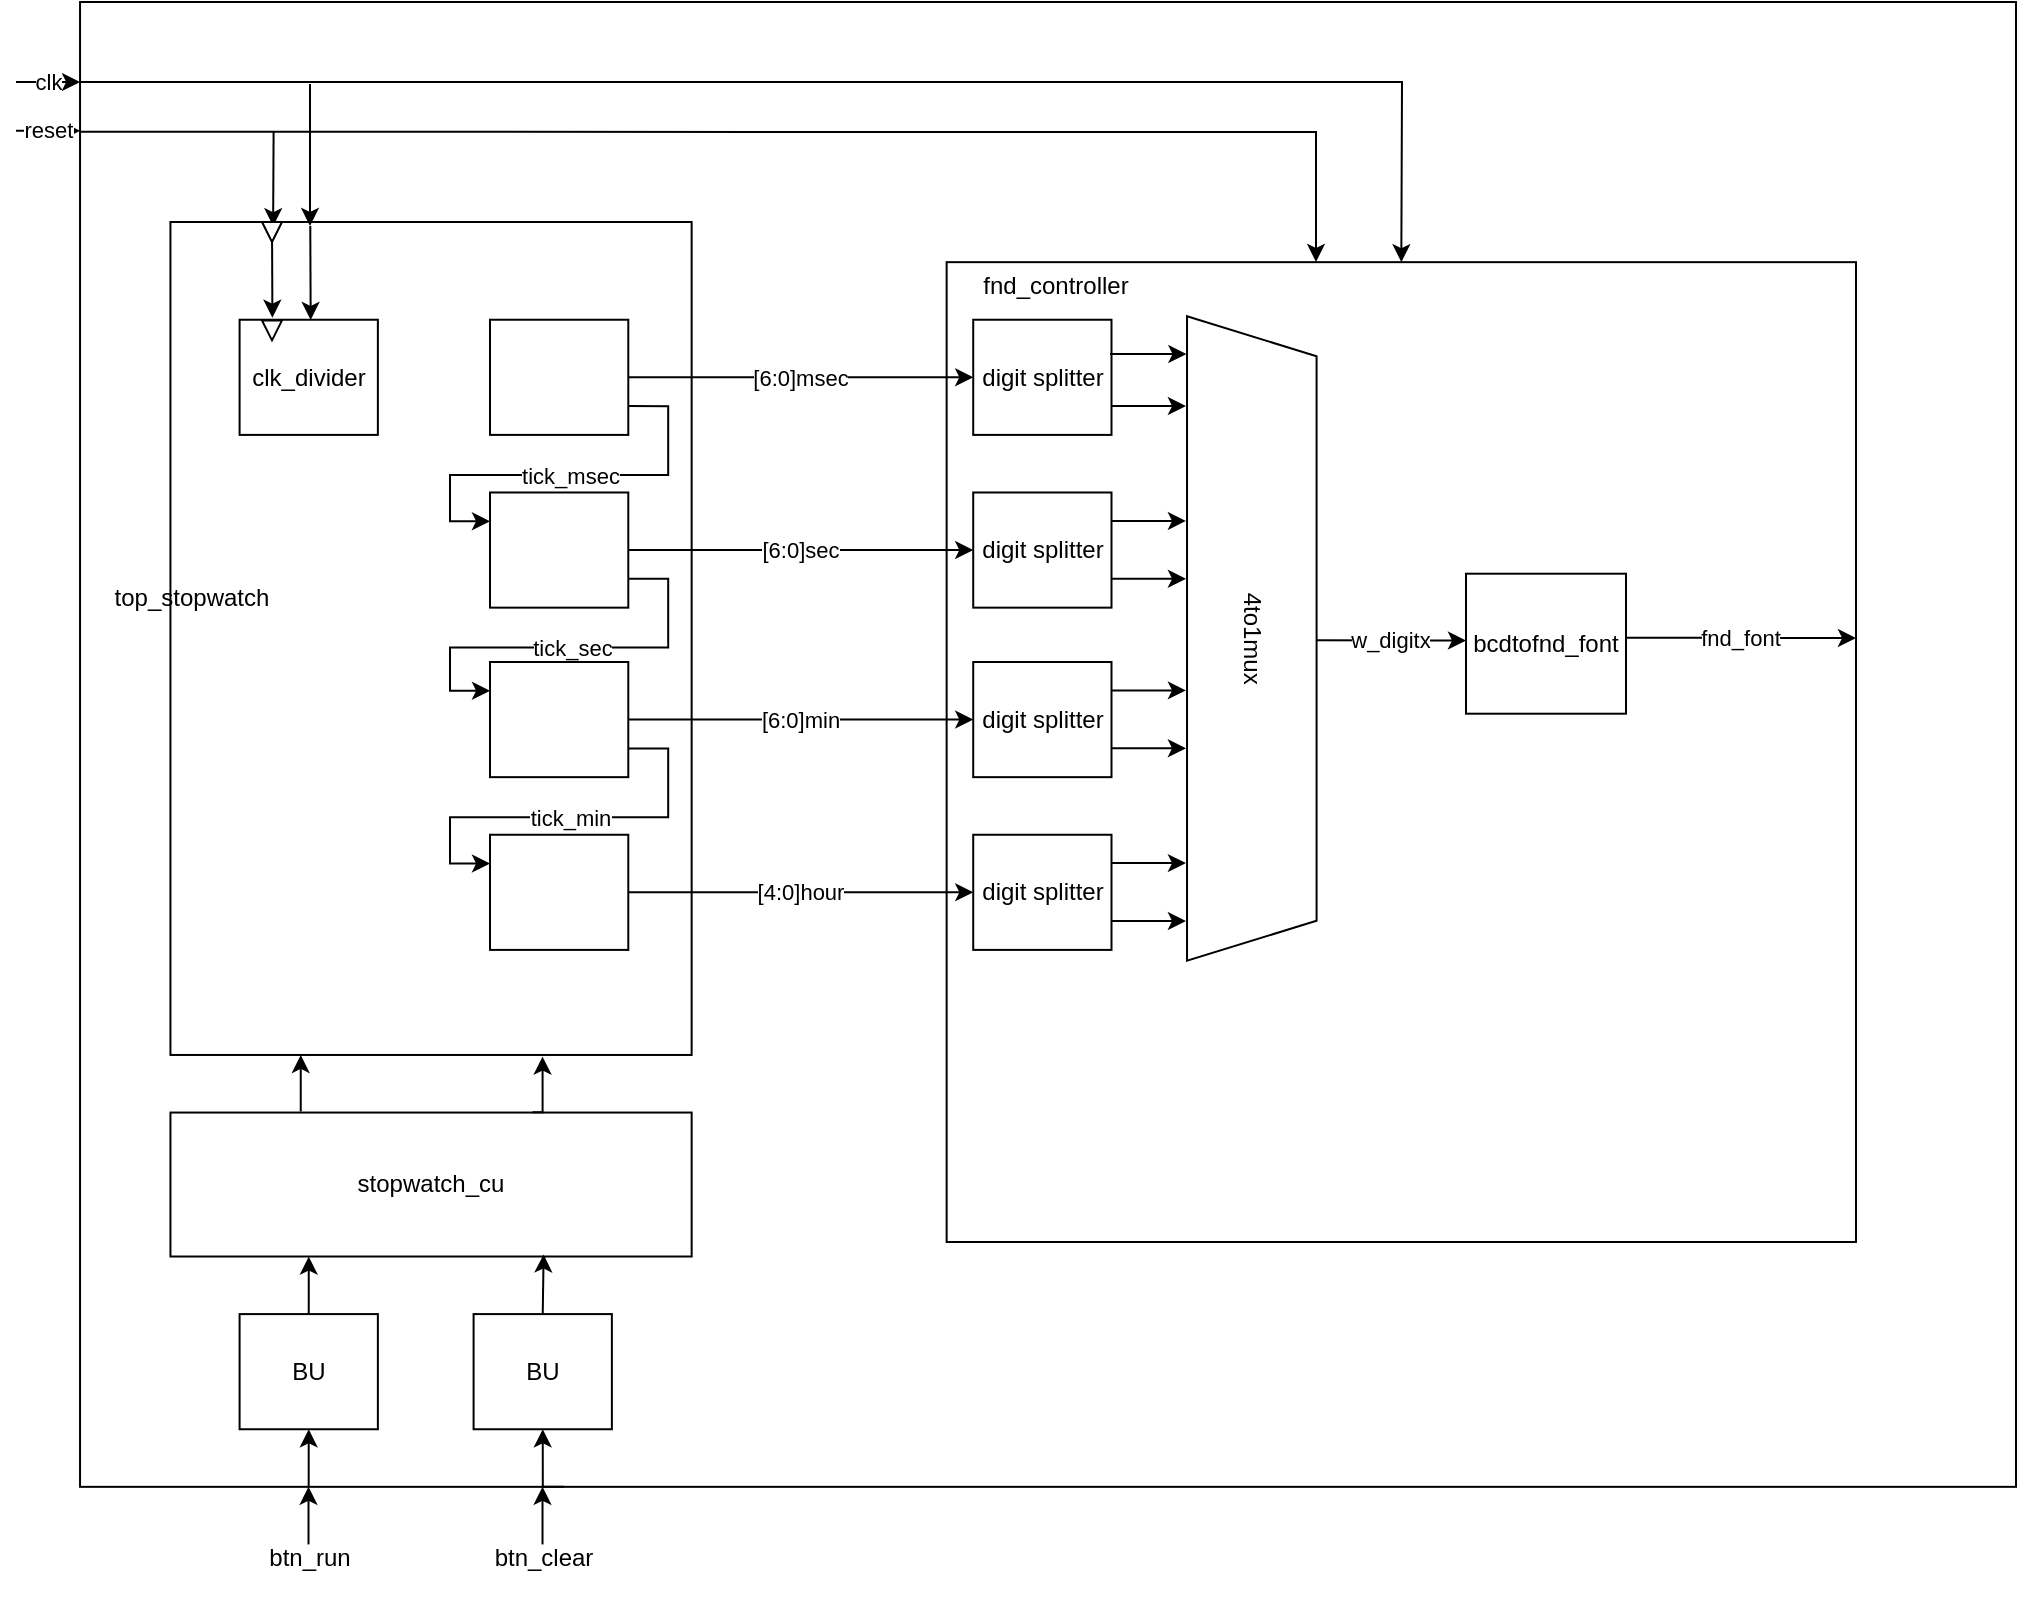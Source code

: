 <mxfile version="26.1.0">
  <diagram name="페이지-1" id="txAMY-BJnVg637cSQ8Ka">
    <mxGraphModel dx="2074" dy="2267" grid="1" gridSize="10" guides="1" tooltips="1" connect="1" arrows="1" fold="1" page="1" pageScale="1" pageWidth="827" pageHeight="1169" math="0" shadow="0">
      <root>
        <mxCell id="0" />
        <mxCell id="1" parent="0" />
        <mxCell id="EE5ulmaTO73ELopiwMD7-23" style="edgeStyle=orthogonalEdgeStyle;rounded=0;orthogonalLoop=1;jettySize=auto;html=1;exitX=0.25;exitY=1;exitDx=0;exitDy=0;entryX=0.5;entryY=1;entryDx=0;entryDy=0;" parent="1" source="EE5ulmaTO73ELopiwMD7-1" target="EE5ulmaTO73ELopiwMD7-13" edge="1">
          <mxGeometry relative="1" as="geometry">
            <Array as="points">
              <mxPoint x="293.367" y="702.418" />
            </Array>
          </mxGeometry>
        </mxCell>
        <mxCell id="EE5ulmaTO73ELopiwMD7-24" style="edgeStyle=orthogonalEdgeStyle;rounded=0;orthogonalLoop=1;jettySize=auto;html=1;entryX=0.5;entryY=1;entryDx=0;entryDy=0;" parent="1" source="EE5ulmaTO73ELopiwMD7-1" target="EE5ulmaTO73ELopiwMD7-12" edge="1">
          <mxGeometry relative="1" as="geometry">
            <Array as="points">
              <mxPoint x="176.362" y="702.418" />
              <mxPoint x="176.362" y="702.418" />
            </Array>
          </mxGeometry>
        </mxCell>
        <mxCell id="EE5ulmaTO73ELopiwMD7-1" value="" style="whiteSpace=wrap;html=1;fillColor=none;container=0;" parent="1" vertex="1">
          <mxGeometry x="62.02" y="-40" width="967.98" height="742.42" as="geometry" />
        </mxCell>
        <mxCell id="EE5ulmaTO73ELopiwMD7-2" value="" style="whiteSpace=wrap;html=1;fillColor=none;container=0;" parent="1" vertex="1">
          <mxGeometry x="107.22" y="70" width="260.6" height="416.48" as="geometry" />
        </mxCell>
        <mxCell id="EE5ulmaTO73ELopiwMD7-4" value="clk_divider" style="whiteSpace=wrap;html=1;fillColor=none;container=0;" parent="1" vertex="1">
          <mxGeometry x="141.793" y="118.871" width="69.139" height="57.582" as="geometry" />
        </mxCell>
        <mxCell id="EE5ulmaTO73ELopiwMD7-17" value="[6:0]msec" style="edgeStyle=orthogonalEdgeStyle;rounded=0;orthogonalLoop=1;jettySize=auto;html=1;exitX=1;exitY=0.5;exitDx=0;exitDy=0;entryX=0;entryY=0.5;entryDx=0;entryDy=0;" parent="1" source="EE5ulmaTO73ELopiwMD7-5" target="EE5ulmaTO73ELopiwMD7-8" edge="1">
          <mxGeometry relative="1" as="geometry" />
        </mxCell>
        <mxCell id="EE5ulmaTO73ELopiwMD7-72" value="tick_msec" style="edgeStyle=orthogonalEdgeStyle;rounded=0;orthogonalLoop=1;jettySize=auto;html=1;exitX=1;exitY=0.75;exitDx=0;exitDy=0;entryX=0;entryY=0.25;entryDx=0;entryDy=0;" parent="1" source="EE5ulmaTO73ELopiwMD7-5" target="EE5ulmaTO73ELopiwMD7-6" edge="1">
          <mxGeometry relative="1" as="geometry" />
        </mxCell>
        <mxCell id="EE5ulmaTO73ELopiwMD7-5" value="" style="whiteSpace=wrap;html=1;fillColor=none;container=0;" parent="1" vertex="1">
          <mxGeometry x="267.007" y="118.871" width="69.139" height="57.582" as="geometry" />
        </mxCell>
        <mxCell id="EE5ulmaTO73ELopiwMD7-18" value="[6:0]sec" style="edgeStyle=orthogonalEdgeStyle;rounded=0;orthogonalLoop=1;jettySize=auto;html=1;exitX=1;exitY=0.5;exitDx=0;exitDy=0;entryX=0;entryY=0.5;entryDx=0;entryDy=0;" parent="1" source="EE5ulmaTO73ELopiwMD7-6" target="EE5ulmaTO73ELopiwMD7-9" edge="1">
          <mxGeometry relative="1" as="geometry" />
        </mxCell>
        <mxCell id="EE5ulmaTO73ELopiwMD7-73" value="tick_sec" style="edgeStyle=orthogonalEdgeStyle;rounded=0;orthogonalLoop=1;jettySize=auto;html=1;exitX=1;exitY=0.75;exitDx=0;exitDy=0;entryX=0;entryY=0.25;entryDx=0;entryDy=0;" parent="1" source="EE5ulmaTO73ELopiwMD7-6" target="EE5ulmaTO73ELopiwMD7-46" edge="1">
          <mxGeometry relative="1" as="geometry" />
        </mxCell>
        <mxCell id="EE5ulmaTO73ELopiwMD7-6" value="" style="whiteSpace=wrap;html=1;fillColor=none;container=0;" parent="1" vertex="1">
          <mxGeometry x="267.007" y="205.244" width="69.139" height="57.582" as="geometry" />
        </mxCell>
        <mxCell id="EE5ulmaTO73ELopiwMD7-7" value="" style="whiteSpace=wrap;html=1;fillColor=none;container=0;" parent="1" vertex="1">
          <mxGeometry x="495.32" y="90.08" width="454.68" height="489.92" as="geometry" />
        </mxCell>
        <mxCell id="EE5ulmaTO73ELopiwMD7-8" value="digit splitter" style="whiteSpace=wrap;html=1;fillColor=none;container=0;" parent="1" vertex="1">
          <mxGeometry x="508.612" y="118.871" width="69.139" height="57.582" as="geometry" />
        </mxCell>
        <mxCell id="EE5ulmaTO73ELopiwMD7-9" value="digit splitter" style="whiteSpace=wrap;html=1;fillColor=none;container=0;" parent="1" vertex="1">
          <mxGeometry x="508.612" y="205.244" width="69.139" height="57.582" as="geometry" />
        </mxCell>
        <mxCell id="EE5ulmaTO73ELopiwMD7-25" style="edgeStyle=orthogonalEdgeStyle;rounded=0;orthogonalLoop=1;jettySize=auto;html=1;entryX=0.25;entryY=1;entryDx=0;entryDy=0;exitX=0.25;exitY=-0.007;exitDx=0;exitDy=0;exitPerimeter=0;" parent="1" source="EE5ulmaTO73ELopiwMD7-10" target="EE5ulmaTO73ELopiwMD7-2" edge="1">
          <mxGeometry relative="1" as="geometry" />
        </mxCell>
        <mxCell id="EE5ulmaTO73ELopiwMD7-10" value="stopwatch_cu" style="whiteSpace=wrap;html=1;fillColor=none;container=0;" parent="1" vertex="1">
          <mxGeometry x="107.223" y="515.275" width="260.601" height="71.978" as="geometry" />
        </mxCell>
        <mxCell id="EE5ulmaTO73ELopiwMD7-19" style="edgeStyle=orthogonalEdgeStyle;rounded=0;orthogonalLoop=1;jettySize=auto;html=1;exitX=0.5;exitY=0;exitDx=0;exitDy=0;entryX=0.266;entryY=1;entryDx=0;entryDy=0;entryPerimeter=0;" parent="1" source="EE5ulmaTO73ELopiwMD7-12" target="EE5ulmaTO73ELopiwMD7-10" edge="1">
          <mxGeometry relative="1" as="geometry">
            <Array as="points">
              <mxPoint x="176.362" y="587.253" />
            </Array>
          </mxGeometry>
        </mxCell>
        <mxCell id="EE5ulmaTO73ELopiwMD7-12" value="BU" style="whiteSpace=wrap;html=1;fillColor=none;container=0;" parent="1" vertex="1">
          <mxGeometry x="141.793" y="616.044" width="69.139" height="57.582" as="geometry" />
        </mxCell>
        <mxCell id="EE5ulmaTO73ELopiwMD7-13" value="BU" style="whiteSpace=wrap;html=1;fillColor=none;container=0;" parent="1" vertex="1">
          <mxGeometry x="258.797" y="616.044" width="69.139" height="57.582" as="geometry" />
        </mxCell>
        <mxCell id="EE5ulmaTO73ELopiwMD7-14" value="4to1mux" style="shape=trapezoid;perimeter=trapezoidPerimeter;whiteSpace=wrap;html=1;fixedSize=1;size=20;rotation=90;" parent="1" vertex="1">
          <mxGeometry x="486.78" y="245.85" width="322.25" height="64.78" as="geometry" />
        </mxCell>
        <mxCell id="EE5ulmaTO73ELopiwMD7-21" style="edgeStyle=orthogonalEdgeStyle;rounded=0;orthogonalLoop=1;jettySize=auto;html=1;exitX=0.5;exitY=0;exitDx=0;exitDy=0;entryX=0.716;entryY=0.986;entryDx=0;entryDy=0;entryPerimeter=0;" parent="1" source="EE5ulmaTO73ELopiwMD7-13" target="EE5ulmaTO73ELopiwMD7-10" edge="1">
          <mxGeometry relative="1" as="geometry" />
        </mxCell>
        <mxCell id="EE5ulmaTO73ELopiwMD7-26" style="edgeStyle=orthogonalEdgeStyle;rounded=0;orthogonalLoop=1;jettySize=auto;html=1;entryX=0.714;entryY=1.002;entryDx=0;entryDy=0;entryPerimeter=0;exitX=0.695;exitY=-0.002;exitDx=0;exitDy=0;exitPerimeter=0;" parent="1" source="EE5ulmaTO73ELopiwMD7-10" target="EE5ulmaTO73ELopiwMD7-2" edge="1">
          <mxGeometry relative="1" as="geometry" />
        </mxCell>
        <mxCell id="EE5ulmaTO73ELopiwMD7-27" style="edgeStyle=orthogonalEdgeStyle;rounded=0;orthogonalLoop=1;jettySize=auto;html=1;exitX=0.988;exitY=0.298;exitDx=0;exitDy=0;exitPerimeter=0;" parent="1" edge="1">
          <mxGeometry relative="1" as="geometry">
            <mxPoint x="577" y="136.03" as="sourcePoint" />
            <mxPoint x="615.17" y="136" as="targetPoint" />
            <Array as="points">
              <mxPoint x="615.17" y="136" />
            </Array>
          </mxGeometry>
        </mxCell>
        <mxCell id="EE5ulmaTO73ELopiwMD7-28" style="edgeStyle=orthogonalEdgeStyle;rounded=0;orthogonalLoop=1;jettySize=auto;html=1;entryX=0.088;entryY=1;entryDx=0;entryDy=0;entryPerimeter=0;exitX=0.988;exitY=0.298;exitDx=0;exitDy=0;exitPerimeter=0;" parent="1" edge="1">
          <mxGeometry relative="1" as="geometry">
            <mxPoint x="577.751" y="162.057" as="sourcePoint" />
            <mxPoint x="614.98" y="162.057" as="targetPoint" />
          </mxGeometry>
        </mxCell>
        <mxCell id="EE5ulmaTO73ELopiwMD7-29" style="edgeStyle=orthogonalEdgeStyle;rounded=0;orthogonalLoop=1;jettySize=auto;html=1;entryX=0.088;entryY=1;entryDx=0;entryDy=0;entryPerimeter=0;exitX=0.988;exitY=0.298;exitDx=0;exitDy=0;exitPerimeter=0;" parent="1" edge="1">
          <mxGeometry relative="1" as="geometry">
            <mxPoint x="577.751" y="219.482" as="sourcePoint" />
            <mxPoint x="614.98" y="219.482" as="targetPoint" />
          </mxGeometry>
        </mxCell>
        <mxCell id="EE5ulmaTO73ELopiwMD7-30" style="edgeStyle=orthogonalEdgeStyle;rounded=0;orthogonalLoop=1;jettySize=auto;html=1;entryX=0.088;entryY=1;entryDx=0;entryDy=0;entryPerimeter=0;exitX=0.988;exitY=0.298;exitDx=0;exitDy=0;exitPerimeter=0;" parent="1" edge="1">
          <mxGeometry relative="1" as="geometry">
            <mxPoint x="577.751" y="248.431" as="sourcePoint" />
            <mxPoint x="614.98" y="248.431" as="targetPoint" />
          </mxGeometry>
        </mxCell>
        <mxCell id="EE5ulmaTO73ELopiwMD7-34" value="top_stopwatch" style="text;html=1;align=center;verticalAlign=middle;whiteSpace=wrap;rounded=0;" parent="1" vertex="1">
          <mxGeometry x="58.028" y="236" width="119.664" height="43.187" as="geometry" />
        </mxCell>
        <mxCell id="EE5ulmaTO73ELopiwMD7-35" value="fnd_controller" style="text;html=1;align=center;verticalAlign=middle;whiteSpace=wrap;rounded=0;" parent="1" vertex="1">
          <mxGeometry x="489.998" y="80.003" width="119.664" height="43.187" as="geometry" />
        </mxCell>
        <mxCell id="EE5ulmaTO73ELopiwMD7-36" style="edgeStyle=orthogonalEdgeStyle;rounded=0;orthogonalLoop=1;jettySize=auto;html=1;entryX=0.25;entryY=1;entryDx=0;entryDy=0;exitX=0.25;exitY=-0.007;exitDx=0;exitDy=0;exitPerimeter=0;" parent="1" edge="1">
          <mxGeometry relative="1" as="geometry">
            <mxPoint x="176.256" y="731.209" as="sourcePoint" />
            <mxPoint x="176.256" y="702.418" as="targetPoint" />
          </mxGeometry>
        </mxCell>
        <mxCell id="EE5ulmaTO73ELopiwMD7-37" style="edgeStyle=orthogonalEdgeStyle;rounded=0;orthogonalLoop=1;jettySize=auto;html=1;entryX=0.25;entryY=1;entryDx=0;entryDy=0;exitX=0.25;exitY=-0.007;exitDx=0;exitDy=0;exitPerimeter=0;" parent="1" edge="1">
          <mxGeometry relative="1" as="geometry">
            <mxPoint x="293.261" y="731.209" as="sourcePoint" />
            <mxPoint x="293.261" y="702.418" as="targetPoint" />
          </mxGeometry>
        </mxCell>
        <mxCell id="EE5ulmaTO73ELopiwMD7-38" value="clk" style="edgeStyle=orthogonalEdgeStyle;rounded=0;orthogonalLoop=1;jettySize=auto;html=1;exitX=0.25;exitY=-0.007;exitDx=0;exitDy=0;exitPerimeter=0;" parent="1" edge="1">
          <mxGeometry relative="1" as="geometry">
            <mxPoint x="30" y="-0.001" as="sourcePoint" />
            <mxPoint x="62.017" y="-0.001" as="targetPoint" />
          </mxGeometry>
        </mxCell>
        <mxCell id="EE5ulmaTO73ELopiwMD7-39" value="reset" style="edgeStyle=orthogonalEdgeStyle;rounded=0;orthogonalLoop=1;jettySize=auto;html=1;exitX=0.25;exitY=-0.007;exitDx=0;exitDy=0;exitPerimeter=0;" parent="1" edge="1">
          <mxGeometry relative="1" as="geometry">
            <mxPoint x="30" y="24.4" as="sourcePoint" />
            <mxPoint x="62.017" y="24.4" as="targetPoint" />
          </mxGeometry>
        </mxCell>
        <mxCell id="EE5ulmaTO73ELopiwMD7-40" value="btn_run" style="text;html=1;align=center;verticalAlign=middle;whiteSpace=wrap;rounded=0;" parent="1" vertex="1">
          <mxGeometry x="116.53" y="716.813" width="119.664" height="43.187" as="geometry" />
        </mxCell>
        <mxCell id="EE5ulmaTO73ELopiwMD7-41" value="btn_clear" style="text;html=1;align=center;verticalAlign=middle;whiteSpace=wrap;rounded=0;" parent="1" vertex="1">
          <mxGeometry x="233.535" y="716.813" width="119.664" height="43.187" as="geometry" />
        </mxCell>
        <mxCell id="EE5ulmaTO73ELopiwMD7-44" value="w_digitx" style="edgeStyle=orthogonalEdgeStyle;rounded=0;orthogonalLoop=1;jettySize=auto;html=1;entryX=1;entryY=0.344;entryDx=0;entryDy=0;entryPerimeter=0;exitX=0.374;exitY=-0.002;exitDx=0;exitDy=0;exitPerimeter=0;" parent="1" edge="1">
          <mxGeometry relative="1" as="geometry">
            <mxPoint x="679.997" y="279.186" as="sourcePoint" />
            <mxPoint x="755.0" y="279.255" as="targetPoint" />
            <Array as="points">
              <mxPoint x="728.408" y="279.255" />
            </Array>
          </mxGeometry>
        </mxCell>
        <mxCell id="EE5ulmaTO73ELopiwMD7-45" value="[6:0]min" style="edgeStyle=orthogonalEdgeStyle;rounded=0;orthogonalLoop=1;jettySize=auto;html=1;exitX=1;exitY=0.5;exitDx=0;exitDy=0;entryX=0;entryY=0.5;entryDx=0;entryDy=0;" parent="1" source="EE5ulmaTO73ELopiwMD7-46" target="EE5ulmaTO73ELopiwMD7-49" edge="1">
          <mxGeometry relative="1" as="geometry" />
        </mxCell>
        <mxCell id="EE5ulmaTO73ELopiwMD7-74" value="tick_min" style="edgeStyle=orthogonalEdgeStyle;rounded=0;orthogonalLoop=1;jettySize=auto;html=1;exitX=1;exitY=0.75;exitDx=0;exitDy=0;entryX=0;entryY=0.25;entryDx=0;entryDy=0;" parent="1" source="EE5ulmaTO73ELopiwMD7-46" target="EE5ulmaTO73ELopiwMD7-48" edge="1">
          <mxGeometry relative="1" as="geometry" />
        </mxCell>
        <mxCell id="EE5ulmaTO73ELopiwMD7-46" value="" style="whiteSpace=wrap;html=1;fillColor=none;container=0;" parent="1" vertex="1">
          <mxGeometry x="267.007" y="290.001" width="69.139" height="57.582" as="geometry" />
        </mxCell>
        <mxCell id="EE5ulmaTO73ELopiwMD7-47" value="[4:0]hour" style="edgeStyle=orthogonalEdgeStyle;rounded=0;orthogonalLoop=1;jettySize=auto;html=1;exitX=1;exitY=0.5;exitDx=0;exitDy=0;entryX=0;entryY=0.5;entryDx=0;entryDy=0;" parent="1" source="EE5ulmaTO73ELopiwMD7-48" target="EE5ulmaTO73ELopiwMD7-50" edge="1">
          <mxGeometry relative="1" as="geometry" />
        </mxCell>
        <mxCell id="EE5ulmaTO73ELopiwMD7-48" value="" style="whiteSpace=wrap;html=1;fillColor=none;container=0;" parent="1" vertex="1">
          <mxGeometry x="267.007" y="376.374" width="69.139" height="57.582" as="geometry" />
        </mxCell>
        <mxCell id="EE5ulmaTO73ELopiwMD7-49" value="digit splitter" style="whiteSpace=wrap;html=1;fillColor=none;container=0;" parent="1" vertex="1">
          <mxGeometry x="508.612" y="290.001" width="69.139" height="57.582" as="geometry" />
        </mxCell>
        <mxCell id="EE5ulmaTO73ELopiwMD7-50" value="digit splitter" style="whiteSpace=wrap;html=1;fillColor=none;container=0;" parent="1" vertex="1">
          <mxGeometry x="508.612" y="376.374" width="69.139" height="57.582" as="geometry" />
        </mxCell>
        <mxCell id="EE5ulmaTO73ELopiwMD7-51" style="edgeStyle=orthogonalEdgeStyle;rounded=0;orthogonalLoop=1;jettySize=auto;html=1;entryX=0.088;entryY=1;entryDx=0;entryDy=0;entryPerimeter=0;exitX=0.988;exitY=0.298;exitDx=0;exitDy=0;exitPerimeter=0;" parent="1" edge="1">
          <mxGeometry relative="1" as="geometry">
            <mxPoint x="577.751" y="304.192" as="sourcePoint" />
            <mxPoint x="614.98" y="304.192" as="targetPoint" />
          </mxGeometry>
        </mxCell>
        <mxCell id="EE5ulmaTO73ELopiwMD7-52" style="edgeStyle=orthogonalEdgeStyle;rounded=0;orthogonalLoop=1;jettySize=auto;html=1;entryX=0.088;entryY=1;entryDx=0;entryDy=0;entryPerimeter=0;exitX=0.988;exitY=0.298;exitDx=0;exitDy=0;exitPerimeter=0;" parent="1" edge="1">
          <mxGeometry relative="1" as="geometry">
            <mxPoint x="577.751" y="333.141" as="sourcePoint" />
            <mxPoint x="614.98" y="333.141" as="targetPoint" />
          </mxGeometry>
        </mxCell>
        <mxCell id="EE5ulmaTO73ELopiwMD7-53" style="edgeStyle=orthogonalEdgeStyle;rounded=0;orthogonalLoop=1;jettySize=auto;html=1;entryX=0.088;entryY=1;entryDx=0;entryDy=0;entryPerimeter=0;exitX=0.988;exitY=0.298;exitDx=0;exitDy=0;exitPerimeter=0;" parent="1" edge="1">
          <mxGeometry relative="1" as="geometry">
            <mxPoint x="577.751" y="390.562" as="sourcePoint" />
            <mxPoint x="614.98" y="390.562" as="targetPoint" />
          </mxGeometry>
        </mxCell>
        <mxCell id="EE5ulmaTO73ELopiwMD7-54" style="edgeStyle=orthogonalEdgeStyle;rounded=0;orthogonalLoop=1;jettySize=auto;html=1;entryX=0.088;entryY=1;entryDx=0;entryDy=0;entryPerimeter=0;exitX=0.988;exitY=0.298;exitDx=0;exitDy=0;exitPerimeter=0;" parent="1" edge="1">
          <mxGeometry relative="1" as="geometry">
            <mxPoint x="577.751" y="419.511" as="sourcePoint" />
            <mxPoint x="614.98" y="419.511" as="targetPoint" />
          </mxGeometry>
        </mxCell>
        <mxCell id="EE5ulmaTO73ELopiwMD7-58" value="" style="endArrow=classic;html=1;rounded=0;entryX=0.5;entryY=0;entryDx=0;entryDy=0;" parent="1" target="EE5ulmaTO73ELopiwMD7-7" edge="1">
          <mxGeometry width="50" height="50" relative="1" as="geometry">
            <mxPoint x="62.02" as="sourcePoint" />
            <mxPoint x="723" y="90" as="targetPoint" />
            <Array as="points">
              <mxPoint x="723" />
            </Array>
          </mxGeometry>
        </mxCell>
        <mxCell id="EE5ulmaTO73ELopiwMD7-59" value="" style="endArrow=classic;html=1;rounded=0;" parent="1" edge="1">
          <mxGeometry width="50" height="50" relative="1" as="geometry">
            <mxPoint x="62.02" y="24.87" as="sourcePoint" />
            <mxPoint x="680" y="90" as="targetPoint" />
            <Array as="points">
              <mxPoint x="680" y="25" />
            </Array>
          </mxGeometry>
        </mxCell>
        <mxCell id="EE5ulmaTO73ELopiwMD7-62" value="" style="edgeStyle=none;orthogonalLoop=1;jettySize=auto;html=1;rounded=0;entryX=0.197;entryY=0.005;entryDx=0;entryDy=0;entryPerimeter=0;" parent="1" target="EE5ulmaTO73ELopiwMD7-2" edge="1">
          <mxGeometry width="100" relative="1" as="geometry">
            <mxPoint x="158.8" y="25" as="sourcePoint" />
            <mxPoint x="258.8" y="25" as="targetPoint" />
            <Array as="points" />
          </mxGeometry>
        </mxCell>
        <mxCell id="EE5ulmaTO73ELopiwMD7-63" value="" style="edgeStyle=none;orthogonalLoop=1;jettySize=auto;html=1;rounded=0;entryX=0.197;entryY=0.005;entryDx=0;entryDy=0;entryPerimeter=0;targetPerimeterSpacing=0;" parent="1" edge="1">
          <mxGeometry width="100" relative="1" as="geometry">
            <mxPoint x="177" y="1" as="sourcePoint" />
            <mxPoint x="177" y="72" as="targetPoint" />
            <Array as="points" />
          </mxGeometry>
        </mxCell>
        <mxCell id="EE5ulmaTO73ELopiwMD7-64" value="" style="edgeStyle=none;orthogonalLoop=1;jettySize=auto;html=1;rounded=0;entryX=0.197;entryY=0.005;entryDx=0;entryDy=0;entryPerimeter=0;" parent="1" edge="1">
          <mxGeometry width="100" relative="1" as="geometry">
            <mxPoint x="158" y="70.87" as="sourcePoint" />
            <mxPoint x="158.2" y="117.87" as="targetPoint" />
            <Array as="points" />
          </mxGeometry>
        </mxCell>
        <mxCell id="EE5ulmaTO73ELopiwMD7-65" value="" style="edgeStyle=none;orthogonalLoop=1;jettySize=auto;html=1;rounded=0;entryX=0.197;entryY=0.005;entryDx=0;entryDy=0;entryPerimeter=0;" parent="1" edge="1">
          <mxGeometry width="100" relative="1" as="geometry">
            <mxPoint x="177.14" y="72" as="sourcePoint" />
            <mxPoint x="177.34" y="119" as="targetPoint" />
            <Array as="points" />
          </mxGeometry>
        </mxCell>
        <mxCell id="EE5ulmaTO73ELopiwMD7-66" value="" style="triangle;whiteSpace=wrap;html=1;rotation=90;" parent="1" vertex="1">
          <mxGeometry x="153" y="119.19" width="10" height="10" as="geometry" />
        </mxCell>
        <mxCell id="EE5ulmaTO73ELopiwMD7-67" value="" style="triangle;whiteSpace=wrap;html=1;rotation=90;" parent="1" vertex="1">
          <mxGeometry x="153" y="70" width="10" height="10" as="geometry" />
        </mxCell>
        <mxCell id="EE5ulmaTO73ELopiwMD7-69" value="bcdtofnd_font" style="whiteSpace=wrap;html=1;fillColor=none;container=0;" parent="1" vertex="1">
          <mxGeometry x="755" y="245.85" width="80" height="70" as="geometry" />
        </mxCell>
        <mxCell id="EE5ulmaTO73ELopiwMD7-70" value="fnd_font" style="edgeStyle=orthogonalEdgeStyle;rounded=0;orthogonalLoop=1;jettySize=auto;html=1;entryX=1;entryY=0.344;entryDx=0;entryDy=0;entryPerimeter=0;exitX=0.374;exitY=-0.002;exitDx=0;exitDy=0;exitPerimeter=0;" parent="1" edge="1">
          <mxGeometry relative="1" as="geometry">
            <mxPoint x="834.997" y="277.936" as="sourcePoint" />
            <mxPoint x="950" y="278.005" as="targetPoint" />
            <Array as="points">
              <mxPoint x="883.408" y="278.005" />
            </Array>
          </mxGeometry>
        </mxCell>
      </root>
    </mxGraphModel>
  </diagram>
</mxfile>
